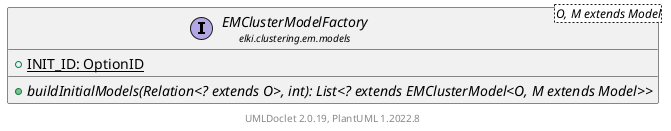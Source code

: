 @startuml
    remove .*\.(Instance|Par|Parameterizer|Factory)$
    set namespaceSeparator none
    hide empty fields
    hide empty methods

    interface "<size:14>EMClusterModelFactory\n<size:10>elki.clustering.em.models" as elki.clustering.em.models.EMClusterModelFactory<O, M extends Model> [[EMClusterModelFactory.html]] {
        {static} +INIT_ID: OptionID
        {abstract} +buildInitialModels(Relation<? extends O>, int): List<? extends EMClusterModel<O, M extends Model>>
    }

    center footer UMLDoclet 2.0.19, PlantUML 1.2022.8
@enduml
